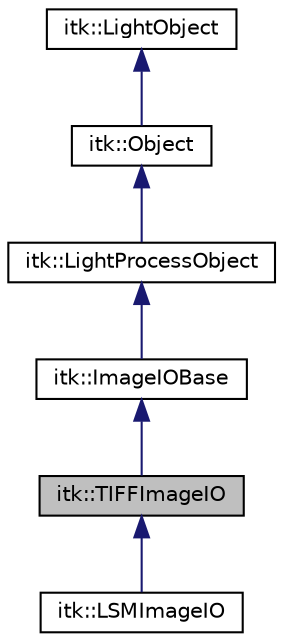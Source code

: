 digraph "itk::TIFFImageIO"
{
 // LATEX_PDF_SIZE
  edge [fontname="Helvetica",fontsize="10",labelfontname="Helvetica",labelfontsize="10"];
  node [fontname="Helvetica",fontsize="10",shape=record];
  Node1 [label="itk::TIFFImageIO",height=0.2,width=0.4,color="black", fillcolor="grey75", style="filled", fontcolor="black",tooltip="ImageIO object for reading and writing TIFF images."];
  Node2 -> Node1 [dir="back",color="midnightblue",fontsize="10",style="solid",fontname="Helvetica"];
  Node2 [label="itk::ImageIOBase",height=0.2,width=0.4,color="black", fillcolor="white", style="filled",URL="$classitk_1_1ImageIOBase.html",tooltip="Abstract superclass defines image IO interface."];
  Node3 -> Node2 [dir="back",color="midnightblue",fontsize="10",style="solid",fontname="Helvetica"];
  Node3 [label="itk::LightProcessObject",height=0.2,width=0.4,color="black", fillcolor="white", style="filled",URL="$classitk_1_1LightProcessObject.html",tooltip="LightProcessObject is the base class for all process objects (source, filters, mappers) in the Insigh..."];
  Node4 -> Node3 [dir="back",color="midnightblue",fontsize="10",style="solid",fontname="Helvetica"];
  Node4 [label="itk::Object",height=0.2,width=0.4,color="black", fillcolor="white", style="filled",URL="$classitk_1_1Object.html",tooltip="Base class for most ITK classes."];
  Node5 -> Node4 [dir="back",color="midnightblue",fontsize="10",style="solid",fontname="Helvetica"];
  Node5 [label="itk::LightObject",height=0.2,width=0.4,color="black", fillcolor="white", style="filled",URL="$classitk_1_1LightObject.html",tooltip="Light weight base class for most itk classes."];
  Node1 -> Node6 [dir="back",color="midnightblue",fontsize="10",style="solid",fontname="Helvetica"];
  Node6 [label="itk::LSMImageIO",height=0.2,width=0.4,color="black", fillcolor="white", style="filled",URL="$classitk_1_1LSMImageIO.html",tooltip="ImageIO class for reading LSM (Zeiss) images LSM is a line of confocal laser scanning microscopes pro..."];
}
